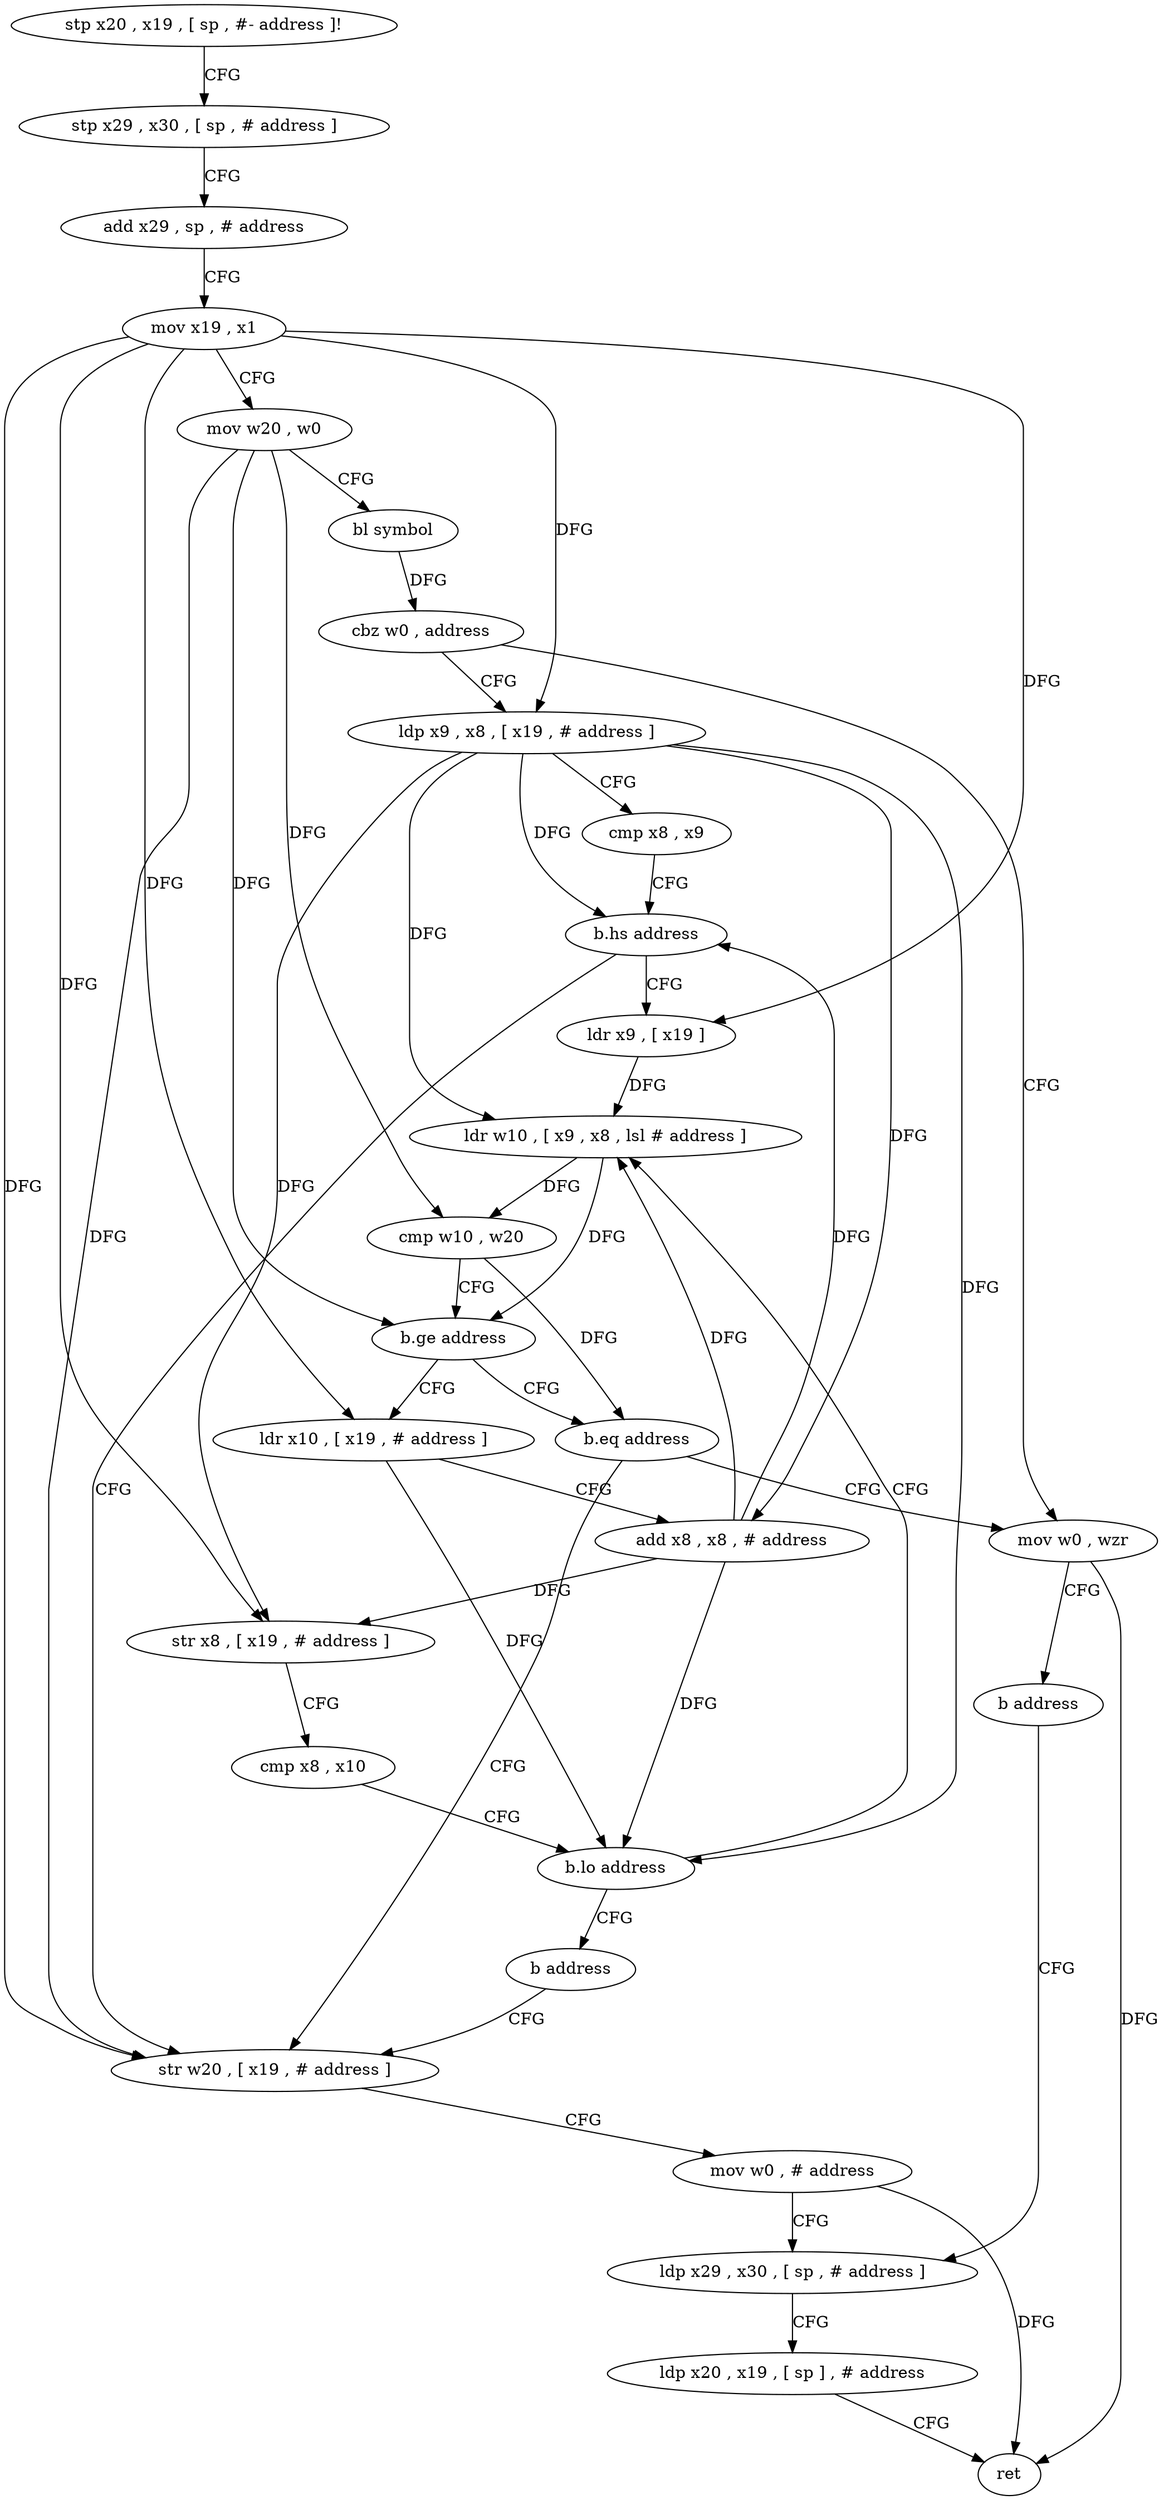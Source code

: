 digraph "func" {
"4261236" [label = "stp x20 , x19 , [ sp , #- address ]!" ]
"4261240" [label = "stp x29 , x30 , [ sp , # address ]" ]
"4261244" [label = "add x29 , sp , # address" ]
"4261248" [label = "mov x19 , x1" ]
"4261252" [label = "mov w20 , w0" ]
"4261256" [label = "bl symbol" ]
"4261260" [label = "cbz w0 , address" ]
"4261272" [label = "ldp x9 , x8 , [ x19 , # address ]" ]
"4261264" [label = "mov w0 , wzr" ]
"4261276" [label = "cmp x8 , x9" ]
"4261280" [label = "b.hs address" ]
"4261328" [label = "str w20 , [ x19 , # address ]" ]
"4261284" [label = "ldr x9 , [ x19 ]" ]
"4261268" [label = "b address" ]
"4261336" [label = "ldp x29 , x30 , [ sp , # address ]" ]
"4261332" [label = "mov w0 , # address" ]
"4261288" [label = "ldr w10 , [ x9 , x8 , lsl # address ]" ]
"4261340" [label = "ldp x20 , x19 , [ sp ] , # address" ]
"4261344" [label = "ret" ]
"4261324" [label = "b.eq address" ]
"4261300" [label = "ldr x10 , [ x19 , # address ]" ]
"4261304" [label = "add x8 , x8 , # address" ]
"4261308" [label = "str x8 , [ x19 , # address ]" ]
"4261312" [label = "cmp x8 , x10" ]
"4261316" [label = "b.lo address" ]
"4261320" [label = "b address" ]
"4261292" [label = "cmp w10 , w20" ]
"4261296" [label = "b.ge address" ]
"4261236" -> "4261240" [ label = "CFG" ]
"4261240" -> "4261244" [ label = "CFG" ]
"4261244" -> "4261248" [ label = "CFG" ]
"4261248" -> "4261252" [ label = "CFG" ]
"4261248" -> "4261272" [ label = "DFG" ]
"4261248" -> "4261328" [ label = "DFG" ]
"4261248" -> "4261284" [ label = "DFG" ]
"4261248" -> "4261300" [ label = "DFG" ]
"4261248" -> "4261308" [ label = "DFG" ]
"4261252" -> "4261256" [ label = "CFG" ]
"4261252" -> "4261328" [ label = "DFG" ]
"4261252" -> "4261292" [ label = "DFG" ]
"4261252" -> "4261296" [ label = "DFG" ]
"4261256" -> "4261260" [ label = "DFG" ]
"4261260" -> "4261272" [ label = "CFG" ]
"4261260" -> "4261264" [ label = "CFG" ]
"4261272" -> "4261276" [ label = "CFG" ]
"4261272" -> "4261280" [ label = "DFG" ]
"4261272" -> "4261288" [ label = "DFG" ]
"4261272" -> "4261304" [ label = "DFG" ]
"4261272" -> "4261308" [ label = "DFG" ]
"4261272" -> "4261316" [ label = "DFG" ]
"4261264" -> "4261268" [ label = "CFG" ]
"4261264" -> "4261344" [ label = "DFG" ]
"4261276" -> "4261280" [ label = "CFG" ]
"4261280" -> "4261328" [ label = "CFG" ]
"4261280" -> "4261284" [ label = "CFG" ]
"4261328" -> "4261332" [ label = "CFG" ]
"4261284" -> "4261288" [ label = "DFG" ]
"4261268" -> "4261336" [ label = "CFG" ]
"4261336" -> "4261340" [ label = "CFG" ]
"4261332" -> "4261336" [ label = "CFG" ]
"4261332" -> "4261344" [ label = "DFG" ]
"4261288" -> "4261292" [ label = "DFG" ]
"4261288" -> "4261296" [ label = "DFG" ]
"4261340" -> "4261344" [ label = "CFG" ]
"4261324" -> "4261264" [ label = "CFG" ]
"4261324" -> "4261328" [ label = "CFG" ]
"4261300" -> "4261304" [ label = "CFG" ]
"4261300" -> "4261316" [ label = "DFG" ]
"4261304" -> "4261308" [ label = "DFG" ]
"4261304" -> "4261288" [ label = "DFG" ]
"4261304" -> "4261280" [ label = "DFG" ]
"4261304" -> "4261316" [ label = "DFG" ]
"4261308" -> "4261312" [ label = "CFG" ]
"4261312" -> "4261316" [ label = "CFG" ]
"4261316" -> "4261288" [ label = "CFG" ]
"4261316" -> "4261320" [ label = "CFG" ]
"4261320" -> "4261328" [ label = "CFG" ]
"4261292" -> "4261296" [ label = "CFG" ]
"4261292" -> "4261324" [ label = "DFG" ]
"4261296" -> "4261324" [ label = "CFG" ]
"4261296" -> "4261300" [ label = "CFG" ]
}
